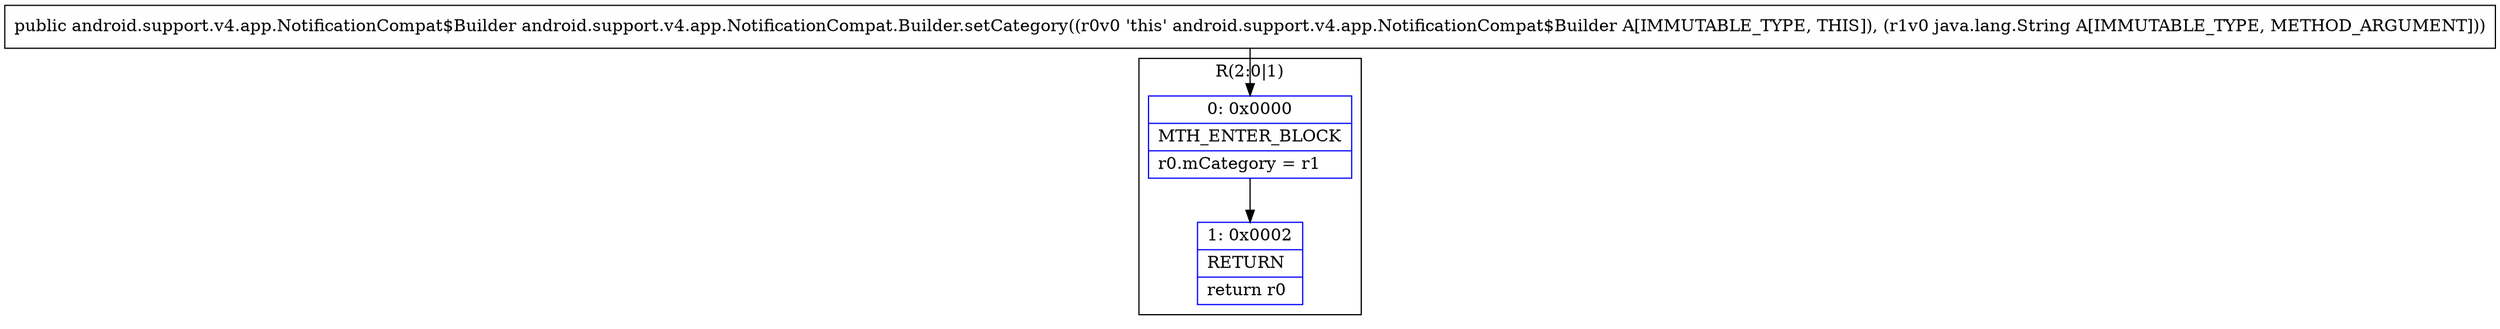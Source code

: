 digraph "CFG forandroid.support.v4.app.NotificationCompat.Builder.setCategory(Ljava\/lang\/String;)Landroid\/support\/v4\/app\/NotificationCompat$Builder;" {
subgraph cluster_Region_621107127 {
label = "R(2:0|1)";
node [shape=record,color=blue];
Node_0 [shape=record,label="{0\:\ 0x0000|MTH_ENTER_BLOCK\l|r0.mCategory = r1\l}"];
Node_1 [shape=record,label="{1\:\ 0x0002|RETURN\l|return r0\l}"];
}
MethodNode[shape=record,label="{public android.support.v4.app.NotificationCompat$Builder android.support.v4.app.NotificationCompat.Builder.setCategory((r0v0 'this' android.support.v4.app.NotificationCompat$Builder A[IMMUTABLE_TYPE, THIS]), (r1v0 java.lang.String A[IMMUTABLE_TYPE, METHOD_ARGUMENT])) }"];
MethodNode -> Node_0;
Node_0 -> Node_1;
}

